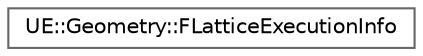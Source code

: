 digraph "Graphical Class Hierarchy"
{
 // INTERACTIVE_SVG=YES
 // LATEX_PDF_SIZE
  bgcolor="transparent";
  edge [fontname=Helvetica,fontsize=10,labelfontname=Helvetica,labelfontsize=10];
  node [fontname=Helvetica,fontsize=10,shape=box,height=0.2,width=0.4];
  rankdir="LR";
  Node0 [id="Node000000",label="UE::Geometry::FLatticeExecutionInfo",height=0.2,width=0.4,color="grey40", fillcolor="white", style="filled",URL="$d7/def/structUE_1_1Geometry_1_1FLatticeExecutionInfo.html",tooltip=" "];
}
